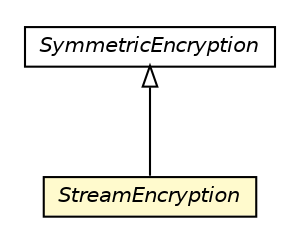#!/usr/local/bin/dot
#
# Class diagram 
# Generated by UMLGraph version R5_6-24-gf6e263 (http://www.umlgraph.org/)
#

digraph G {
	edge [fontname="Helvetica",fontsize=10,labelfontname="Helvetica",labelfontsize=10];
	node [fontname="Helvetica",fontsize=10,shape=plaintext];
	nodesep=0.25;
	ranksep=0.5;
	// org.universAAL.ontology.cryptographic.StreamEncryption
	c350075 [label=<<table title="org.universAAL.ontology.cryptographic.StreamEncryption" border="0" cellborder="1" cellspacing="0" cellpadding="2" port="p" bgcolor="lemonChiffon" href="./StreamEncryption.html">
		<tr><td><table border="0" cellspacing="0" cellpadding="1">
<tr><td align="center" balign="center"><font face="Helvetica-Oblique"> StreamEncryption </font></td></tr>
		</table></td></tr>
		</table>>, URL="./StreamEncryption.html", fontname="Helvetica", fontcolor="black", fontsize=10.0];
	// org.universAAL.ontology.cryptographic.SymmetricEncryption
	c350095 [label=<<table title="org.universAAL.ontology.cryptographic.SymmetricEncryption" border="0" cellborder="1" cellspacing="0" cellpadding="2" port="p" href="./SymmetricEncryption.html">
		<tr><td><table border="0" cellspacing="0" cellpadding="1">
<tr><td align="center" balign="center"><font face="Helvetica-Oblique"> SymmetricEncryption </font></td></tr>
		</table></td></tr>
		</table>>, URL="./SymmetricEncryption.html", fontname="Helvetica", fontcolor="black", fontsize=10.0];
	//org.universAAL.ontology.cryptographic.StreamEncryption extends org.universAAL.ontology.cryptographic.SymmetricEncryption
	c350095:p -> c350075:p [dir=back,arrowtail=empty];
}

